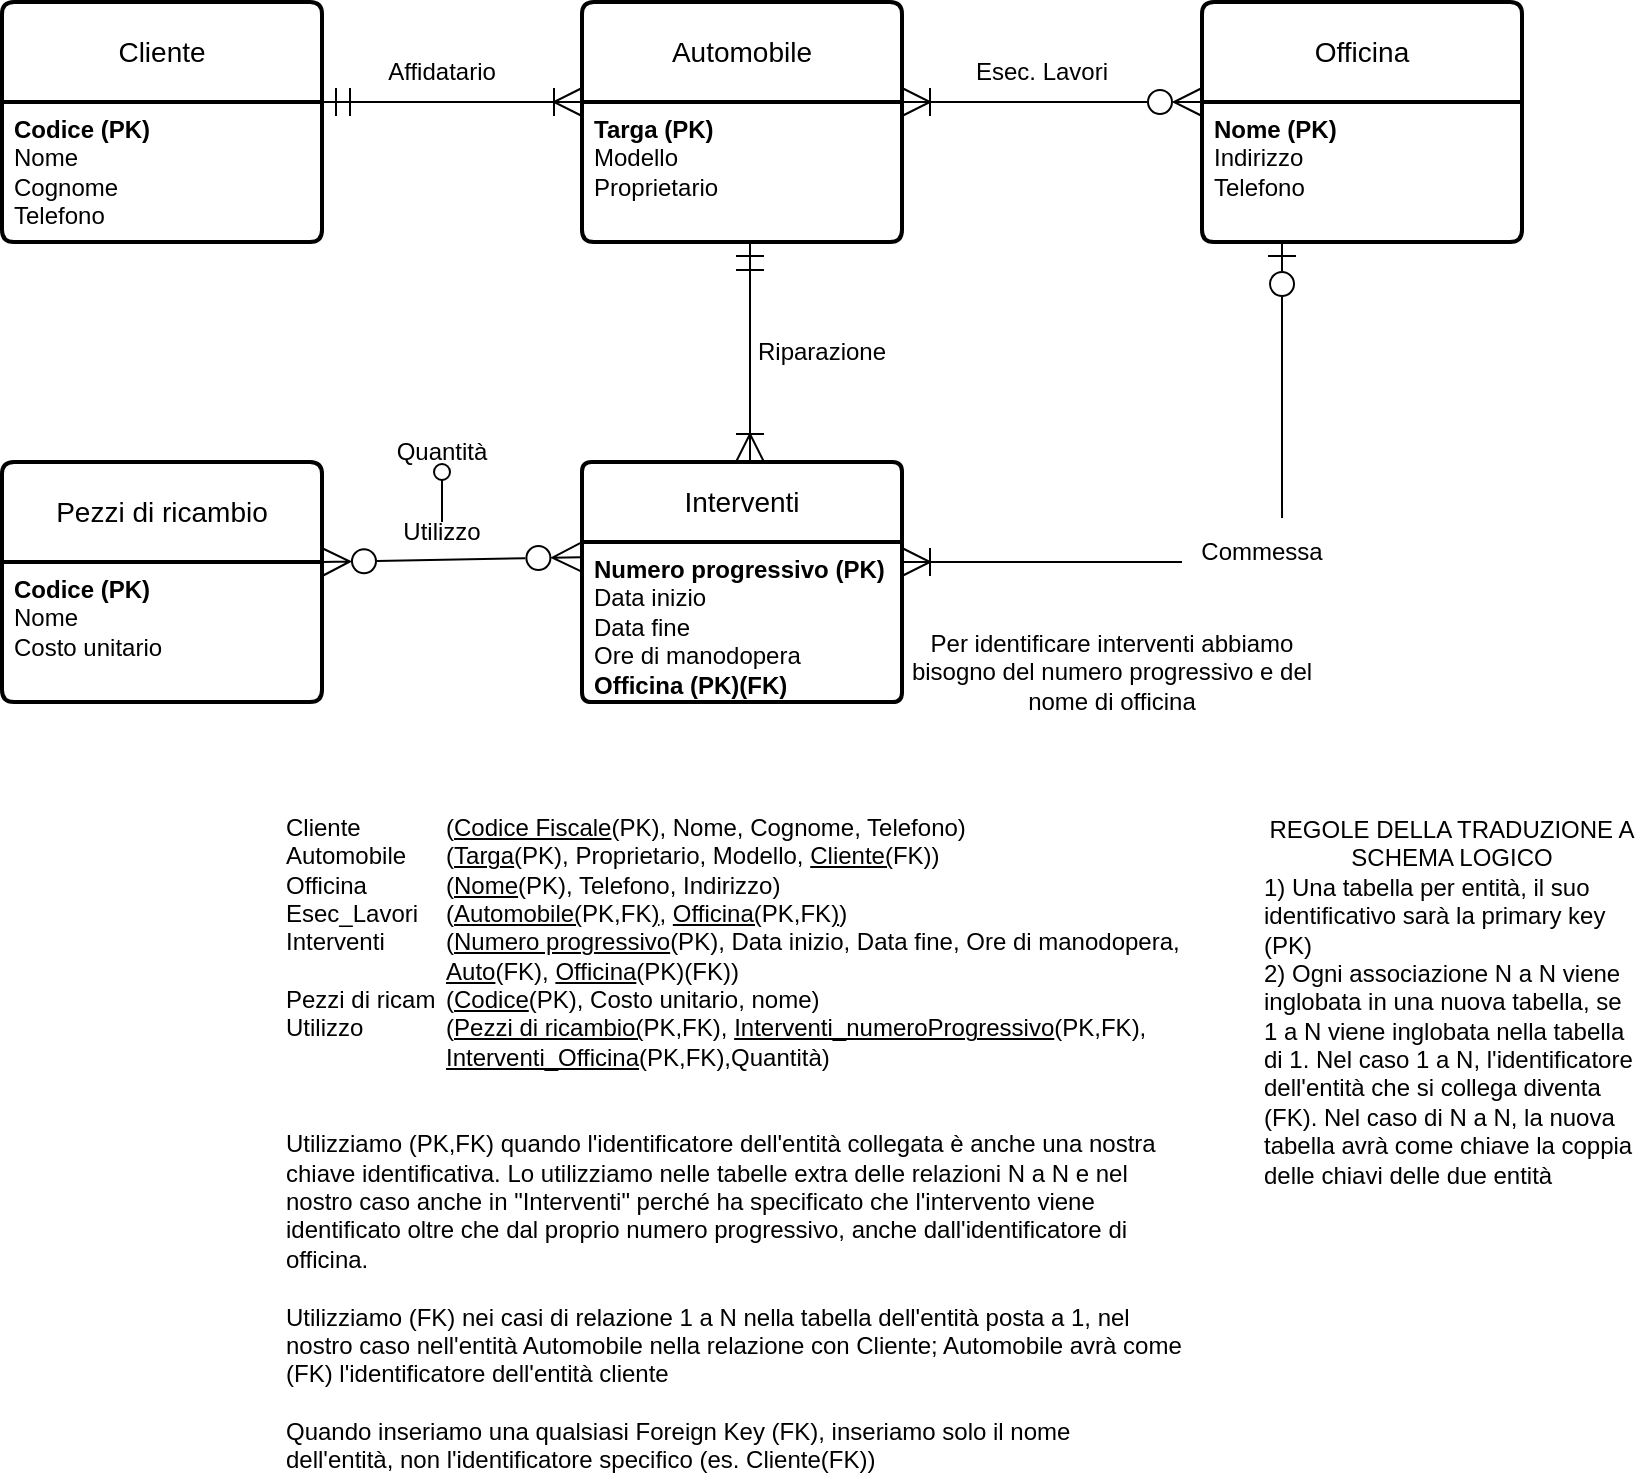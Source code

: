 <mxfile version="24.7.17">
  <diagram name="Pagina-1" id="SYxNi2GdibO4GmXdLjmR">
    <mxGraphModel dx="1050" dy="629" grid="1" gridSize="10" guides="1" tooltips="1" connect="1" arrows="1" fold="1" page="1" pageScale="1" pageWidth="827" pageHeight="1169" math="0" shadow="0">
      <root>
        <mxCell id="0" />
        <mxCell id="1" parent="0" />
        <mxCell id="vBNy_PF3JLJdZ2dFH-VR-1" value="Cliente" style="swimlane;childLayout=stackLayout;horizontal=1;startSize=50;horizontalStack=0;rounded=1;fontSize=14;fontStyle=0;strokeWidth=2;resizeParent=0;resizeLast=1;shadow=0;dashed=0;align=center;arcSize=4;whiteSpace=wrap;html=1;" parent="1" vertex="1">
          <mxGeometry x="40" y="120" width="160" height="120" as="geometry" />
        </mxCell>
        <mxCell id="vBNy_PF3JLJdZ2dFH-VR-2" value="&lt;b&gt;Codice (PK)&lt;/b&gt;&lt;div&gt;Nome&lt;/div&gt;&lt;div&gt;Cognome&lt;/div&gt;&lt;div&gt;Telefono&lt;/div&gt;" style="align=left;strokeColor=none;fillColor=none;spacingLeft=4;fontSize=12;verticalAlign=top;resizable=0;rotatable=0;part=1;html=1;" parent="vBNy_PF3JLJdZ2dFH-VR-1" vertex="1">
          <mxGeometry y="50" width="160" height="70" as="geometry" />
        </mxCell>
        <mxCell id="vBNy_PF3JLJdZ2dFH-VR-3" value="Automobile" style="swimlane;childLayout=stackLayout;horizontal=1;startSize=50;horizontalStack=0;rounded=1;fontSize=14;fontStyle=0;strokeWidth=2;resizeParent=0;resizeLast=1;shadow=0;dashed=0;align=center;arcSize=4;whiteSpace=wrap;html=1;" parent="1" vertex="1">
          <mxGeometry x="330" y="120" width="160" height="120" as="geometry" />
        </mxCell>
        <mxCell id="vBNy_PF3JLJdZ2dFH-VR-4" value="&lt;b&gt;Targa (PK)&lt;/b&gt;&lt;div&gt;Modello&lt;br&gt;Proprietario&lt;/div&gt;" style="align=left;strokeColor=none;fillColor=none;spacingLeft=4;fontSize=12;verticalAlign=top;resizable=0;rotatable=0;part=1;html=1;" parent="vBNy_PF3JLJdZ2dFH-VR-3" vertex="1">
          <mxGeometry y="50" width="160" height="70" as="geometry" />
        </mxCell>
        <mxCell id="vBNy_PF3JLJdZ2dFH-VR-5" value="" style="edgeStyle=entityRelationEdgeStyle;fontSize=12;html=1;endArrow=ERoneToMany;startArrow=ERmandOne;rounded=0;entryX=0;entryY=0;entryDx=0;entryDy=0;endSize=12;startSize=12;startFill=0;endFill=0;" parent="1" target="vBNy_PF3JLJdZ2dFH-VR-4" edge="1">
          <mxGeometry width="100" height="100" relative="1" as="geometry">
            <mxPoint x="200" y="170" as="sourcePoint" />
            <mxPoint x="300" y="70" as="targetPoint" />
          </mxGeometry>
        </mxCell>
        <mxCell id="vBNy_PF3JLJdZ2dFH-VR-6" value="Affidatario" style="text;html=1;align=center;verticalAlign=middle;whiteSpace=wrap;rounded=0;" parent="1" vertex="1">
          <mxGeometry x="230" y="140" width="60" height="30" as="geometry" />
        </mxCell>
        <mxCell id="vBNy_PF3JLJdZ2dFH-VR-7" value="Officina" style="swimlane;childLayout=stackLayout;horizontal=1;startSize=50;horizontalStack=0;rounded=1;fontSize=14;fontStyle=0;strokeWidth=2;resizeParent=0;resizeLast=1;shadow=0;dashed=0;align=center;arcSize=4;whiteSpace=wrap;html=1;" parent="1" vertex="1">
          <mxGeometry x="640" y="120" width="160" height="120" as="geometry" />
        </mxCell>
        <mxCell id="vBNy_PF3JLJdZ2dFH-VR-8" value="&lt;b&gt;Nome (PK)&lt;/b&gt;&lt;div&gt;Indirizzo&lt;/div&gt;&lt;div&gt;Telefono&lt;/div&gt;" style="align=left;strokeColor=none;fillColor=none;spacingLeft=4;fontSize=12;verticalAlign=top;resizable=0;rotatable=0;part=1;html=1;" parent="vBNy_PF3JLJdZ2dFH-VR-7" vertex="1">
          <mxGeometry y="50" width="160" height="70" as="geometry" />
        </mxCell>
        <mxCell id="vBNy_PF3JLJdZ2dFH-VR-9" value="" style="edgeStyle=entityRelationEdgeStyle;fontSize=12;html=1;endArrow=ERzeroToMany;startArrow=ERoneToMany;rounded=0;entryX=0;entryY=0;entryDx=0;entryDy=0;endSize=12;startSize=12;startFill=0;endFill=0;" parent="1" target="vBNy_PF3JLJdZ2dFH-VR-8" edge="1">
          <mxGeometry width="100" height="100" relative="1" as="geometry">
            <mxPoint x="490" y="170" as="sourcePoint" />
            <mxPoint x="590" y="70" as="targetPoint" />
          </mxGeometry>
        </mxCell>
        <mxCell id="vBNy_PF3JLJdZ2dFH-VR-10" value="Esec. Lavori" style="text;html=1;align=center;verticalAlign=middle;whiteSpace=wrap;rounded=0;" parent="1" vertex="1">
          <mxGeometry x="520" y="140" width="80" height="30" as="geometry" />
        </mxCell>
        <mxCell id="vBNy_PF3JLJdZ2dFH-VR-11" value="Interventi" style="swimlane;childLayout=stackLayout;horizontal=1;startSize=40;horizontalStack=0;rounded=1;fontSize=14;fontStyle=0;strokeWidth=2;resizeParent=0;resizeLast=1;shadow=0;dashed=0;align=center;arcSize=4;whiteSpace=wrap;html=1;" parent="1" vertex="1">
          <mxGeometry x="330" y="350" width="160" height="120" as="geometry" />
        </mxCell>
        <mxCell id="vBNy_PF3JLJdZ2dFH-VR-12" value="&lt;b&gt;Numero progressivo (PK)&lt;/b&gt;&lt;div&gt;Data inizio&lt;div&gt;Data fine&lt;/div&gt;&lt;div&gt;Ore di manodopera&lt;/div&gt;&lt;/div&gt;&lt;div&gt;&lt;b&gt;Officina (PK)(FK)&lt;/b&gt;&lt;/div&gt;" style="align=left;strokeColor=none;fillColor=none;spacingLeft=4;fontSize=12;verticalAlign=top;resizable=0;rotatable=0;part=1;html=1;" parent="vBNy_PF3JLJdZ2dFH-VR-11" vertex="1">
          <mxGeometry y="40" width="160" height="80" as="geometry" />
        </mxCell>
        <mxCell id="vBNy_PF3JLJdZ2dFH-VR-13" value="" style="endArrow=ERmandOne;html=1;rounded=0;exitX=0.525;exitY=0;exitDx=0;exitDy=0;exitPerimeter=0;endSize=12;startSize=12;startArrow=ERoneToMany;startFill=0;endFill=0;" parent="1" source="vBNy_PF3JLJdZ2dFH-VR-11" edge="1">
          <mxGeometry width="50" height="50" relative="1" as="geometry">
            <mxPoint x="364" y="290" as="sourcePoint" />
            <mxPoint x="414" y="240" as="targetPoint" />
          </mxGeometry>
        </mxCell>
        <mxCell id="vBNy_PF3JLJdZ2dFH-VR-14" value="Riparazione" style="text;html=1;align=center;verticalAlign=middle;whiteSpace=wrap;rounded=0;" parent="1" vertex="1">
          <mxGeometry x="420" y="280" width="60" height="30" as="geometry" />
        </mxCell>
        <mxCell id="vBNy_PF3JLJdZ2dFH-VR-15" value="Pezzi di ricambio" style="swimlane;childLayout=stackLayout;horizontal=1;startSize=50;horizontalStack=0;rounded=1;fontSize=14;fontStyle=0;strokeWidth=2;resizeParent=0;resizeLast=1;shadow=0;dashed=0;align=center;arcSize=4;whiteSpace=wrap;html=1;" parent="1" vertex="1">
          <mxGeometry x="40" y="350" width="160" height="120" as="geometry" />
        </mxCell>
        <mxCell id="vBNy_PF3JLJdZ2dFH-VR-16" value="&lt;b&gt;Codice (PK)&lt;/b&gt;&lt;div&gt;Nome&lt;/div&gt;&lt;div&gt;Costo unitario&lt;/div&gt;" style="align=left;strokeColor=none;fillColor=none;spacingLeft=4;fontSize=12;verticalAlign=top;resizable=0;rotatable=0;part=1;html=1;" parent="vBNy_PF3JLJdZ2dFH-VR-15" vertex="1">
          <mxGeometry y="50" width="160" height="70" as="geometry" />
        </mxCell>
        <mxCell id="vBNy_PF3JLJdZ2dFH-VR-17" value="" style="endArrow=ERzeroToMany;html=1;rounded=0;entryX=-0.005;entryY=0.095;entryDx=0;entryDy=0;endSize=12;startSize=12;startArrow=ERzeroToMany;startFill=0;endFill=0;entryPerimeter=0;" parent="1" target="vBNy_PF3JLJdZ2dFH-VR-12" edge="1">
          <mxGeometry width="50" height="50" relative="1" as="geometry">
            <mxPoint x="200" y="400" as="sourcePoint" />
            <mxPoint x="250" y="350" as="targetPoint" />
          </mxGeometry>
        </mxCell>
        <mxCell id="vBNy_PF3JLJdZ2dFH-VR-18" value="Utilizzo" style="text;html=1;align=center;verticalAlign=middle;whiteSpace=wrap;rounded=0;" parent="1" vertex="1">
          <mxGeometry x="230" y="370" width="60" height="30" as="geometry" />
        </mxCell>
        <mxCell id="vBNy_PF3JLJdZ2dFH-VR-19" value="" style="endArrow=circle;html=1;rounded=0;endFill=0;startSize=6;endSize=3;" parent="1" edge="1">
          <mxGeometry width="50" height="50" relative="1" as="geometry">
            <mxPoint x="260" y="380" as="sourcePoint" />
            <mxPoint x="260" y="350" as="targetPoint" />
          </mxGeometry>
        </mxCell>
        <mxCell id="vBNy_PF3JLJdZ2dFH-VR-20" value="Quantità" style="text;html=1;align=center;verticalAlign=middle;whiteSpace=wrap;rounded=0;" parent="1" vertex="1">
          <mxGeometry x="230" y="330" width="60" height="30" as="geometry" />
        </mxCell>
        <mxCell id="vBNy_PF3JLJdZ2dFH-VR-21" value="" style="endArrow=none;html=1;rounded=0;startArrow=ERoneToMany;startFill=0;endSize=12;startSize=12;" parent="1" edge="1">
          <mxGeometry width="50" height="50" relative="1" as="geometry">
            <mxPoint x="490" y="400" as="sourcePoint" />
            <mxPoint x="630" y="400" as="targetPoint" />
          </mxGeometry>
        </mxCell>
        <mxCell id="vBNy_PF3JLJdZ2dFH-VR-22" value="Commessa" style="text;html=1;align=center;verticalAlign=middle;whiteSpace=wrap;rounded=0;" parent="1" vertex="1">
          <mxGeometry x="640" y="380" width="60" height="30" as="geometry" />
        </mxCell>
        <mxCell id="vBNy_PF3JLJdZ2dFH-VR-25" value="" style="endArrow=ERzeroToOne;html=1;rounded=0;exitX=0.667;exitY=-0.066;exitDx=0;exitDy=0;exitPerimeter=0;endFill=0;endSize=12;" parent="1" source="vBNy_PF3JLJdZ2dFH-VR-22" edge="1">
          <mxGeometry width="50" height="50" relative="1" as="geometry">
            <mxPoint x="630" y="290" as="sourcePoint" />
            <mxPoint x="680" y="240" as="targetPoint" />
          </mxGeometry>
        </mxCell>
        <mxCell id="vBNy_PF3JLJdZ2dFH-VR-27" value="Cliente &lt;span style=&quot;white-space: pre;&quot;&gt;&#x9;&lt;span style=&quot;white-space: pre;&quot;&gt;&#x9;&lt;/span&gt;&lt;/span&gt;(&lt;u&gt;Codice Fiscale&lt;/u&gt;(PK), Nome, Cognome, Telefono)&lt;div&gt;Automobile &lt;span style=&quot;white-space: pre;&quot;&gt;&#x9;&lt;/span&gt;(&lt;u&gt;Targa&lt;/u&gt;(PK), Proprietario, Modello, &lt;u&gt;Cliente(&lt;/u&gt;FK))&lt;/div&gt;&lt;div&gt;Officina &lt;span style=&quot;white-space: pre;&quot;&gt;&#x9;&lt;/span&gt;&lt;span style=&quot;white-space: pre;&quot;&gt;&#x9;&lt;/span&gt;(&lt;u&gt;Nome&lt;/u&gt;(PK), Telefono, Indirizzo)&lt;/div&gt;&lt;div&gt;Esec_Lavori &lt;span style=&quot;white-space: pre;&quot;&gt;&#x9;&lt;/span&gt;(&lt;u&gt;Automobile(&lt;/u&gt;PK,FK&lt;u&gt;)&lt;/u&gt;, &lt;u&gt;Officina(&lt;/u&gt;PK,FK&lt;u&gt;)&lt;/u&gt;)&lt;/div&gt;&lt;div&gt;Interventi &lt;span style=&quot;white-space: pre;&quot;&gt;&#x9;&lt;/span&gt;(&lt;u&gt;Numero progressivo&lt;/u&gt;(PK), Data inizio, Data fine, Ore di manodopera, &lt;span style=&quot;white-space: pre;&quot;&gt;&#x9;&lt;/span&gt;&lt;span style=&quot;white-space: pre;&quot;&gt;&#x9;&lt;/span&gt;&lt;span style=&quot;white-space: pre;&quot;&gt;&#x9;&lt;/span&gt;&lt;u&gt;Auto&lt;/u&gt;(FK), &lt;u&gt;Officina&lt;/u&gt;(PK)(FK))&lt;/div&gt;&lt;div&gt;Pezzi di ricam&lt;span style=&quot;white-space: pre;&quot;&gt;&#x9;&lt;/span&gt;(&lt;u&gt;Codice&lt;/u&gt;(PK), Costo unitario, nome)&lt;span style=&quot;white-space: pre;&quot;&gt;&lt;/span&gt;&lt;/div&gt;&lt;div&gt;Utilizzo&lt;span style=&quot;white-space: pre;&quot;&gt;&#x9;&lt;/span&gt;&lt;span style=&quot;white-space: pre;&quot;&gt;&#x9;&lt;/span&gt;(&lt;u&gt;Pezzi di ricambio(&lt;/u&gt;PK,FK), &lt;u&gt;Interventi_numeroProgressivo&lt;/u&gt;(PK,FK),&lt;/div&gt;&lt;div&gt;&lt;span style=&quot;white-space: pre;&quot;&gt;&#x9;&lt;/span&gt;&lt;span style=&quot;white-space: pre;&quot;&gt;&#x9;&lt;/span&gt;&lt;span style=&quot;white-space: pre;&quot;&gt;&#x9;&lt;/span&gt;&lt;u&gt;Interventi_Officina&lt;/u&gt;(PK,FK),Quantità)&lt;/div&gt;" style="text;html=1;align=left;verticalAlign=middle;whiteSpace=wrap;rounded=0;" parent="1" vertex="1">
          <mxGeometry x="180" y="520" width="450" height="140" as="geometry" />
        </mxCell>
        <mxCell id="aoHzG7589-hbL0Rix2Wg-1" value="Per identificare interventi abbiamo bisogno del numero progressivo e del nome di officina" style="text;html=1;align=center;verticalAlign=middle;whiteSpace=wrap;rounded=0;" vertex="1" parent="1">
          <mxGeometry x="490" y="430" width="210" height="50" as="geometry" />
        </mxCell>
        <mxCell id="aoHzG7589-hbL0Rix2Wg-2" value="&lt;div style=&quot;&quot;&gt;&lt;span style=&quot;background-color: initial;&quot;&gt;REGOLE DELLA TRADUZIONE A SCHEMA LOGICO&lt;/span&gt;&lt;/div&gt;&lt;div style=&quot;text-align: left;&quot;&gt;&lt;span style=&quot;background-color: initial;&quot;&gt;1) Una tabella per entità, il suo identificativo sarà la primary key (PK)&lt;/span&gt;&lt;/div&gt;&lt;div style=&quot;text-align: left;&quot;&gt;2) Ogni associazione N a N viene inglobata in una nuova tabella, se 1 a N viene inglobata nella tabella di 1. Nel caso 1 a N, l&#39;identificatore dell&#39;entità che si collega diventa (FK). Nel caso di N a N, la nuova tabella avrà come chiave la coppia delle chiavi delle due entità&lt;/div&gt;" style="text;html=1;align=center;verticalAlign=middle;whiteSpace=wrap;rounded=0;" vertex="1" parent="1">
          <mxGeometry x="670" y="520" width="190" height="200" as="geometry" />
        </mxCell>
        <mxCell id="aoHzG7589-hbL0Rix2Wg-4" value="Utilizziamo (PK,FK) quando l&#39;identificatore dell&#39;entità collegata è anche una nostra chiave identificativa. Lo utilizziamo nelle tabelle extra delle relazioni N a N e nel nostro caso anche in &quot;Interventi&quot; perché ha specificato che l&#39;intervento viene identificato oltre che dal proprio numero progressivo, anche dall&#39;identificatore di officina.&lt;div&gt;&lt;br&gt;&lt;div&gt;Utilizziamo (FK) nei casi di relazione 1 a N nella tabella dell&#39;entità posta a 1, nel nostro caso nell&#39;entità Automobile nella relazione con Cliente; Automobile avrà come (FK) l&#39;identificatore dell&#39;entità cliente&lt;/div&gt;&lt;div&gt;&lt;br&gt;&lt;/div&gt;&lt;div&gt;Quando inseriamo una qualsiasi Foreign Key (FK), inseriamo solo il nome dell&#39;entità, non l&#39;identificatore specifico (es. Cliente(FK))&lt;/div&gt;&lt;/div&gt;" style="text;html=1;align=left;verticalAlign=middle;whiteSpace=wrap;rounded=0;" vertex="1" parent="1">
          <mxGeometry x="180" y="680" width="450" height="180" as="geometry" />
        </mxCell>
      </root>
    </mxGraphModel>
  </diagram>
</mxfile>
